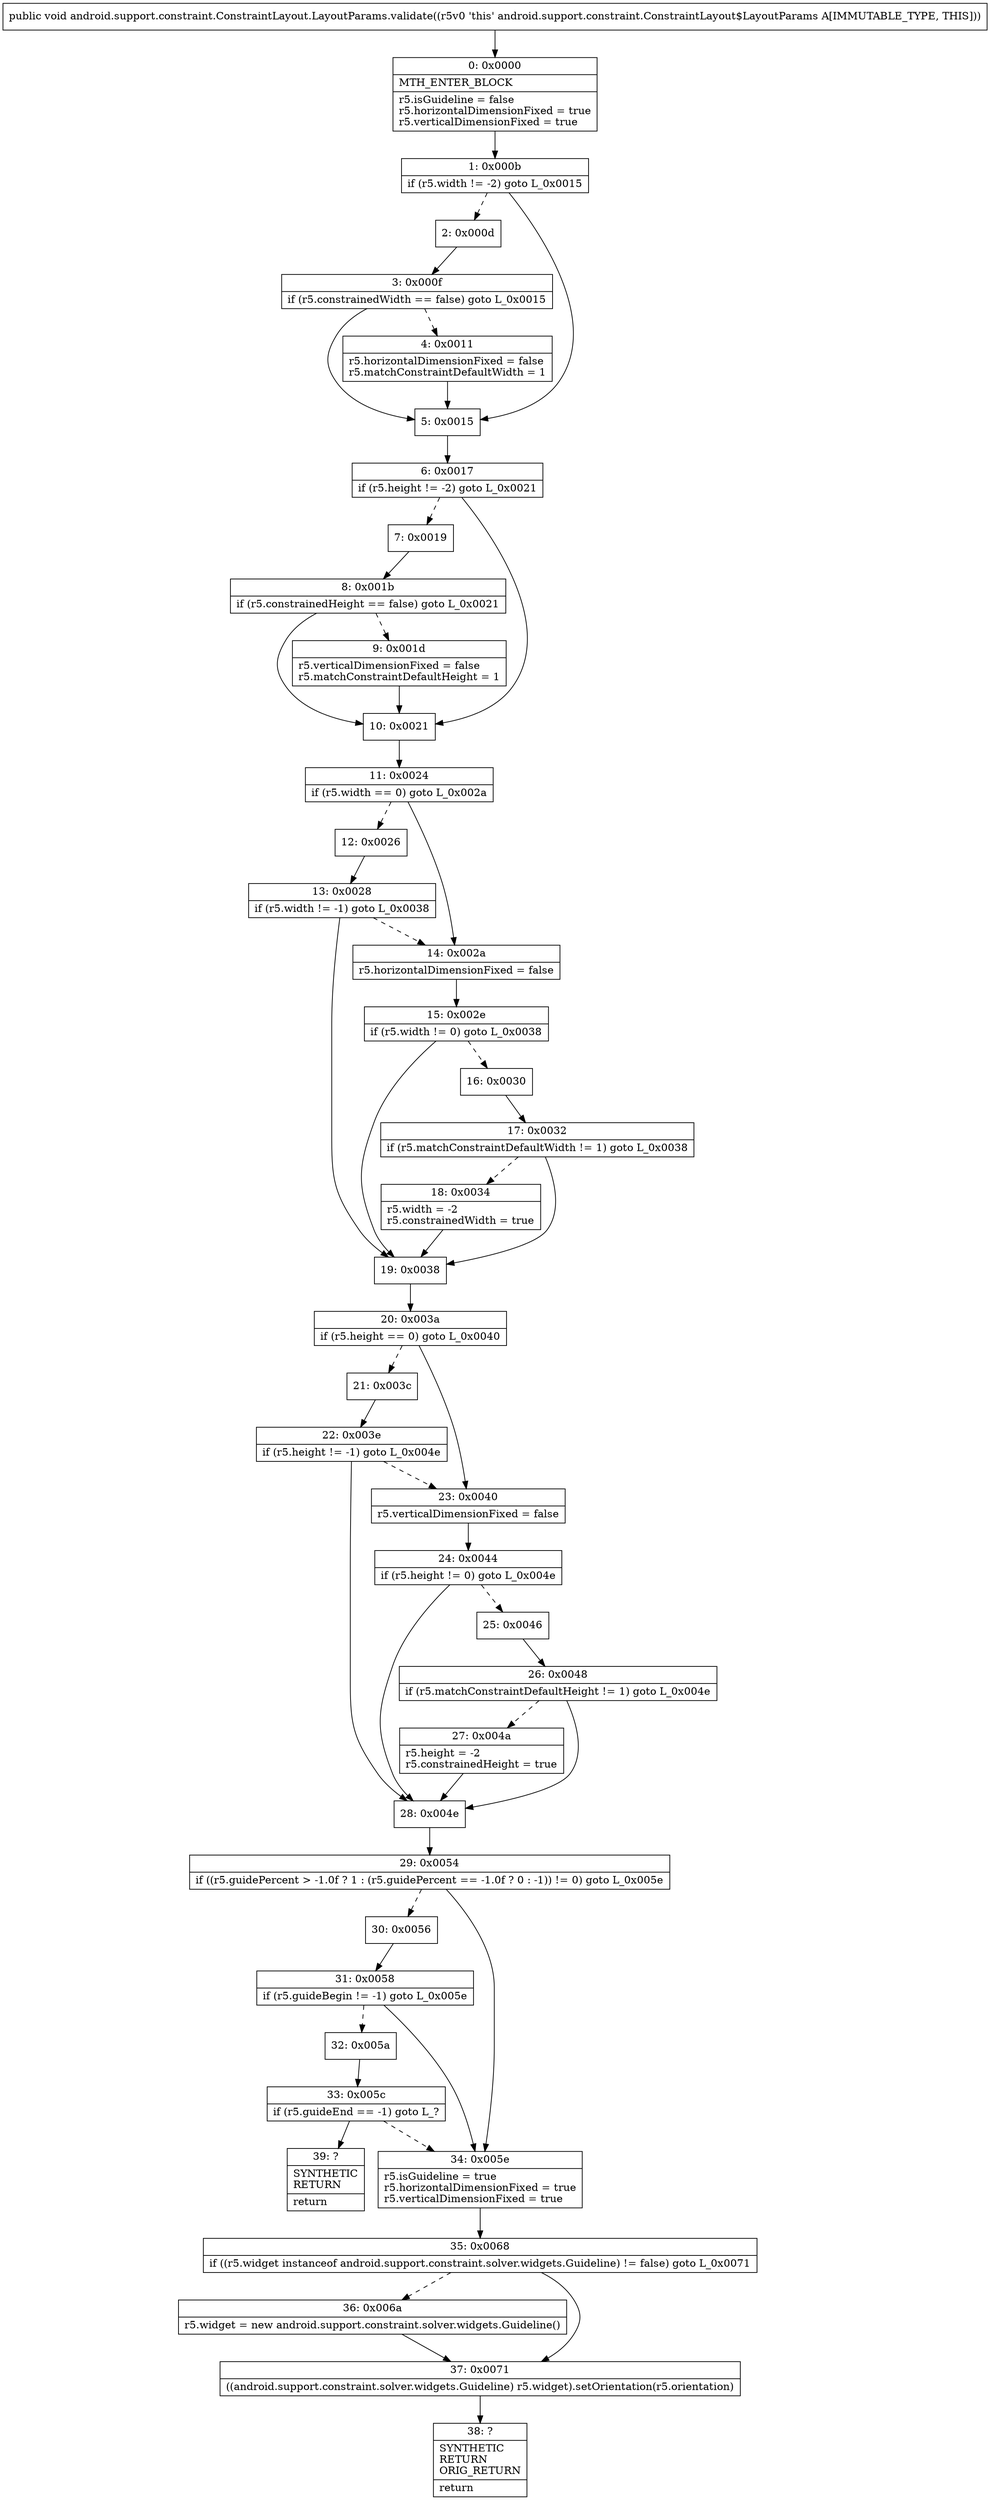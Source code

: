 digraph "CFG forandroid.support.constraint.ConstraintLayout.LayoutParams.validate()V" {
Node_0 [shape=record,label="{0\:\ 0x0000|MTH_ENTER_BLOCK\l|r5.isGuideline = false\lr5.horizontalDimensionFixed = true\lr5.verticalDimensionFixed = true\l}"];
Node_1 [shape=record,label="{1\:\ 0x000b|if (r5.width != \-2) goto L_0x0015\l}"];
Node_2 [shape=record,label="{2\:\ 0x000d}"];
Node_3 [shape=record,label="{3\:\ 0x000f|if (r5.constrainedWidth == false) goto L_0x0015\l}"];
Node_4 [shape=record,label="{4\:\ 0x0011|r5.horizontalDimensionFixed = false\lr5.matchConstraintDefaultWidth = 1\l}"];
Node_5 [shape=record,label="{5\:\ 0x0015}"];
Node_6 [shape=record,label="{6\:\ 0x0017|if (r5.height != \-2) goto L_0x0021\l}"];
Node_7 [shape=record,label="{7\:\ 0x0019}"];
Node_8 [shape=record,label="{8\:\ 0x001b|if (r5.constrainedHeight == false) goto L_0x0021\l}"];
Node_9 [shape=record,label="{9\:\ 0x001d|r5.verticalDimensionFixed = false\lr5.matchConstraintDefaultHeight = 1\l}"];
Node_10 [shape=record,label="{10\:\ 0x0021}"];
Node_11 [shape=record,label="{11\:\ 0x0024|if (r5.width == 0) goto L_0x002a\l}"];
Node_12 [shape=record,label="{12\:\ 0x0026}"];
Node_13 [shape=record,label="{13\:\ 0x0028|if (r5.width != \-1) goto L_0x0038\l}"];
Node_14 [shape=record,label="{14\:\ 0x002a|r5.horizontalDimensionFixed = false\l}"];
Node_15 [shape=record,label="{15\:\ 0x002e|if (r5.width != 0) goto L_0x0038\l}"];
Node_16 [shape=record,label="{16\:\ 0x0030}"];
Node_17 [shape=record,label="{17\:\ 0x0032|if (r5.matchConstraintDefaultWidth != 1) goto L_0x0038\l}"];
Node_18 [shape=record,label="{18\:\ 0x0034|r5.width = \-2\lr5.constrainedWidth = true\l}"];
Node_19 [shape=record,label="{19\:\ 0x0038}"];
Node_20 [shape=record,label="{20\:\ 0x003a|if (r5.height == 0) goto L_0x0040\l}"];
Node_21 [shape=record,label="{21\:\ 0x003c}"];
Node_22 [shape=record,label="{22\:\ 0x003e|if (r5.height != \-1) goto L_0x004e\l}"];
Node_23 [shape=record,label="{23\:\ 0x0040|r5.verticalDimensionFixed = false\l}"];
Node_24 [shape=record,label="{24\:\ 0x0044|if (r5.height != 0) goto L_0x004e\l}"];
Node_25 [shape=record,label="{25\:\ 0x0046}"];
Node_26 [shape=record,label="{26\:\ 0x0048|if (r5.matchConstraintDefaultHeight != 1) goto L_0x004e\l}"];
Node_27 [shape=record,label="{27\:\ 0x004a|r5.height = \-2\lr5.constrainedHeight = true\l}"];
Node_28 [shape=record,label="{28\:\ 0x004e}"];
Node_29 [shape=record,label="{29\:\ 0x0054|if ((r5.guidePercent \> \-1.0f ? 1 : (r5.guidePercent == \-1.0f ? 0 : \-1)) != 0) goto L_0x005e\l}"];
Node_30 [shape=record,label="{30\:\ 0x0056}"];
Node_31 [shape=record,label="{31\:\ 0x0058|if (r5.guideBegin != \-1) goto L_0x005e\l}"];
Node_32 [shape=record,label="{32\:\ 0x005a}"];
Node_33 [shape=record,label="{33\:\ 0x005c|if (r5.guideEnd == \-1) goto L_?\l}"];
Node_34 [shape=record,label="{34\:\ 0x005e|r5.isGuideline = true\lr5.horizontalDimensionFixed = true\lr5.verticalDimensionFixed = true\l}"];
Node_35 [shape=record,label="{35\:\ 0x0068|if ((r5.widget instanceof android.support.constraint.solver.widgets.Guideline) != false) goto L_0x0071\l}"];
Node_36 [shape=record,label="{36\:\ 0x006a|r5.widget = new android.support.constraint.solver.widgets.Guideline()\l}"];
Node_37 [shape=record,label="{37\:\ 0x0071|((android.support.constraint.solver.widgets.Guideline) r5.widget).setOrientation(r5.orientation)\l}"];
Node_38 [shape=record,label="{38\:\ ?|SYNTHETIC\lRETURN\lORIG_RETURN\l|return\l}"];
Node_39 [shape=record,label="{39\:\ ?|SYNTHETIC\lRETURN\l|return\l}"];
MethodNode[shape=record,label="{public void android.support.constraint.ConstraintLayout.LayoutParams.validate((r5v0 'this' android.support.constraint.ConstraintLayout$LayoutParams A[IMMUTABLE_TYPE, THIS])) }"];
MethodNode -> Node_0;
Node_0 -> Node_1;
Node_1 -> Node_2[style=dashed];
Node_1 -> Node_5;
Node_2 -> Node_3;
Node_3 -> Node_4[style=dashed];
Node_3 -> Node_5;
Node_4 -> Node_5;
Node_5 -> Node_6;
Node_6 -> Node_7[style=dashed];
Node_6 -> Node_10;
Node_7 -> Node_8;
Node_8 -> Node_9[style=dashed];
Node_8 -> Node_10;
Node_9 -> Node_10;
Node_10 -> Node_11;
Node_11 -> Node_12[style=dashed];
Node_11 -> Node_14;
Node_12 -> Node_13;
Node_13 -> Node_14[style=dashed];
Node_13 -> Node_19;
Node_14 -> Node_15;
Node_15 -> Node_16[style=dashed];
Node_15 -> Node_19;
Node_16 -> Node_17;
Node_17 -> Node_18[style=dashed];
Node_17 -> Node_19;
Node_18 -> Node_19;
Node_19 -> Node_20;
Node_20 -> Node_21[style=dashed];
Node_20 -> Node_23;
Node_21 -> Node_22;
Node_22 -> Node_23[style=dashed];
Node_22 -> Node_28;
Node_23 -> Node_24;
Node_24 -> Node_25[style=dashed];
Node_24 -> Node_28;
Node_25 -> Node_26;
Node_26 -> Node_27[style=dashed];
Node_26 -> Node_28;
Node_27 -> Node_28;
Node_28 -> Node_29;
Node_29 -> Node_30[style=dashed];
Node_29 -> Node_34;
Node_30 -> Node_31;
Node_31 -> Node_32[style=dashed];
Node_31 -> Node_34;
Node_32 -> Node_33;
Node_33 -> Node_34[style=dashed];
Node_33 -> Node_39;
Node_34 -> Node_35;
Node_35 -> Node_36[style=dashed];
Node_35 -> Node_37;
Node_36 -> Node_37;
Node_37 -> Node_38;
}

